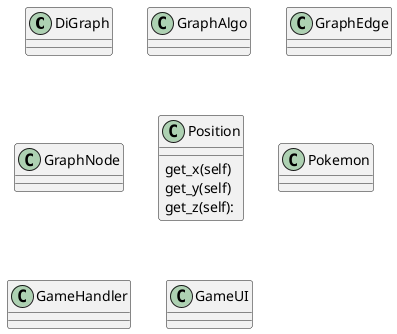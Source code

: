 @startuml
'https://plantuml.com/class-diagram

class DiGraph {

}

class GraphAlgo {

}

class GraphEdge {

}

class GraphNode {

}

class Position {
  get_x(self)
  get_y(self)
  get_z(self):

}

class Pokemon {
}

class GameHandler{
}

class GameUI{
}

@enduml